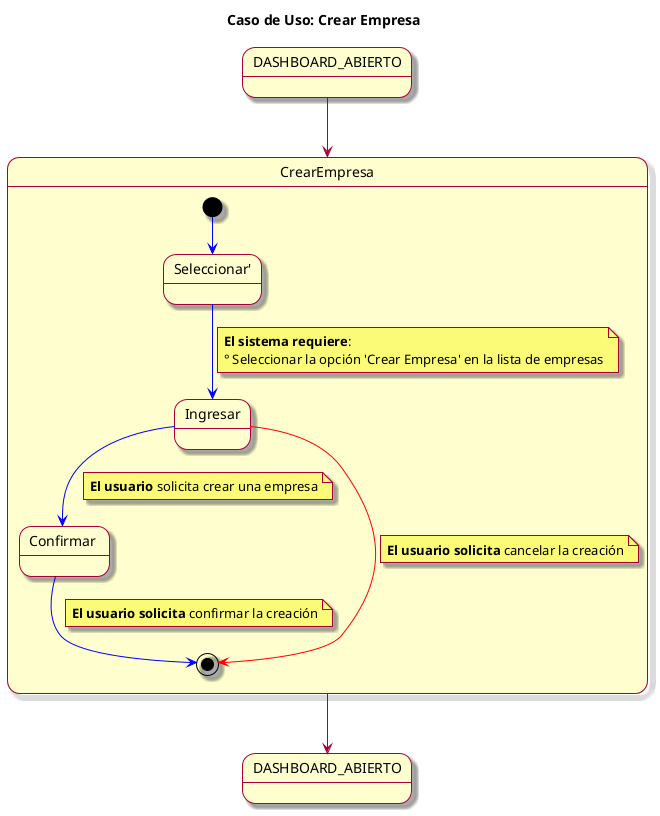 @startuml
skin rose
title Caso de Uso: Crear Empresa

state "DASHBOARD_ABIERTO" as DASHBOARD_ABIERTO2

DASHBOARD_ABIERTO --> CrearEmpresa
CrearEmpresa --> DASHBOARD_ABIERTO2

state CrearEmpresa {
  [*] -[#blue]-> seleccionarOpcionCrear
  state "Seleccionar'" as seleccionarOpcionCrear
  seleccionarOpcionCrear -[#blue]-> ingresarDetallesEmpresa
  note on link
    **El sistema requiere**:
    ° Seleccionar la opción 'Crear Empresa' en la lista de empresas
  end note
  state "Ingresar" as ingresarDetallesEmpresa
  ingresarDetallesEmpresa -[#blue]-> confirmarCreacionEmpresa
  note on link: **El usuario** solicita crear una empresa

  state "Confirmar " as confirmarCreacionEmpresa
  confirmarCreacionEmpresa -[#blue]-> [*]
  note on link: **El usuario solicita** confirmar la creación

  ingresarDetallesEmpresa -[#red]-> [*]
  note on link: **El usuario solicita** cancelar la creación
}
@enduml